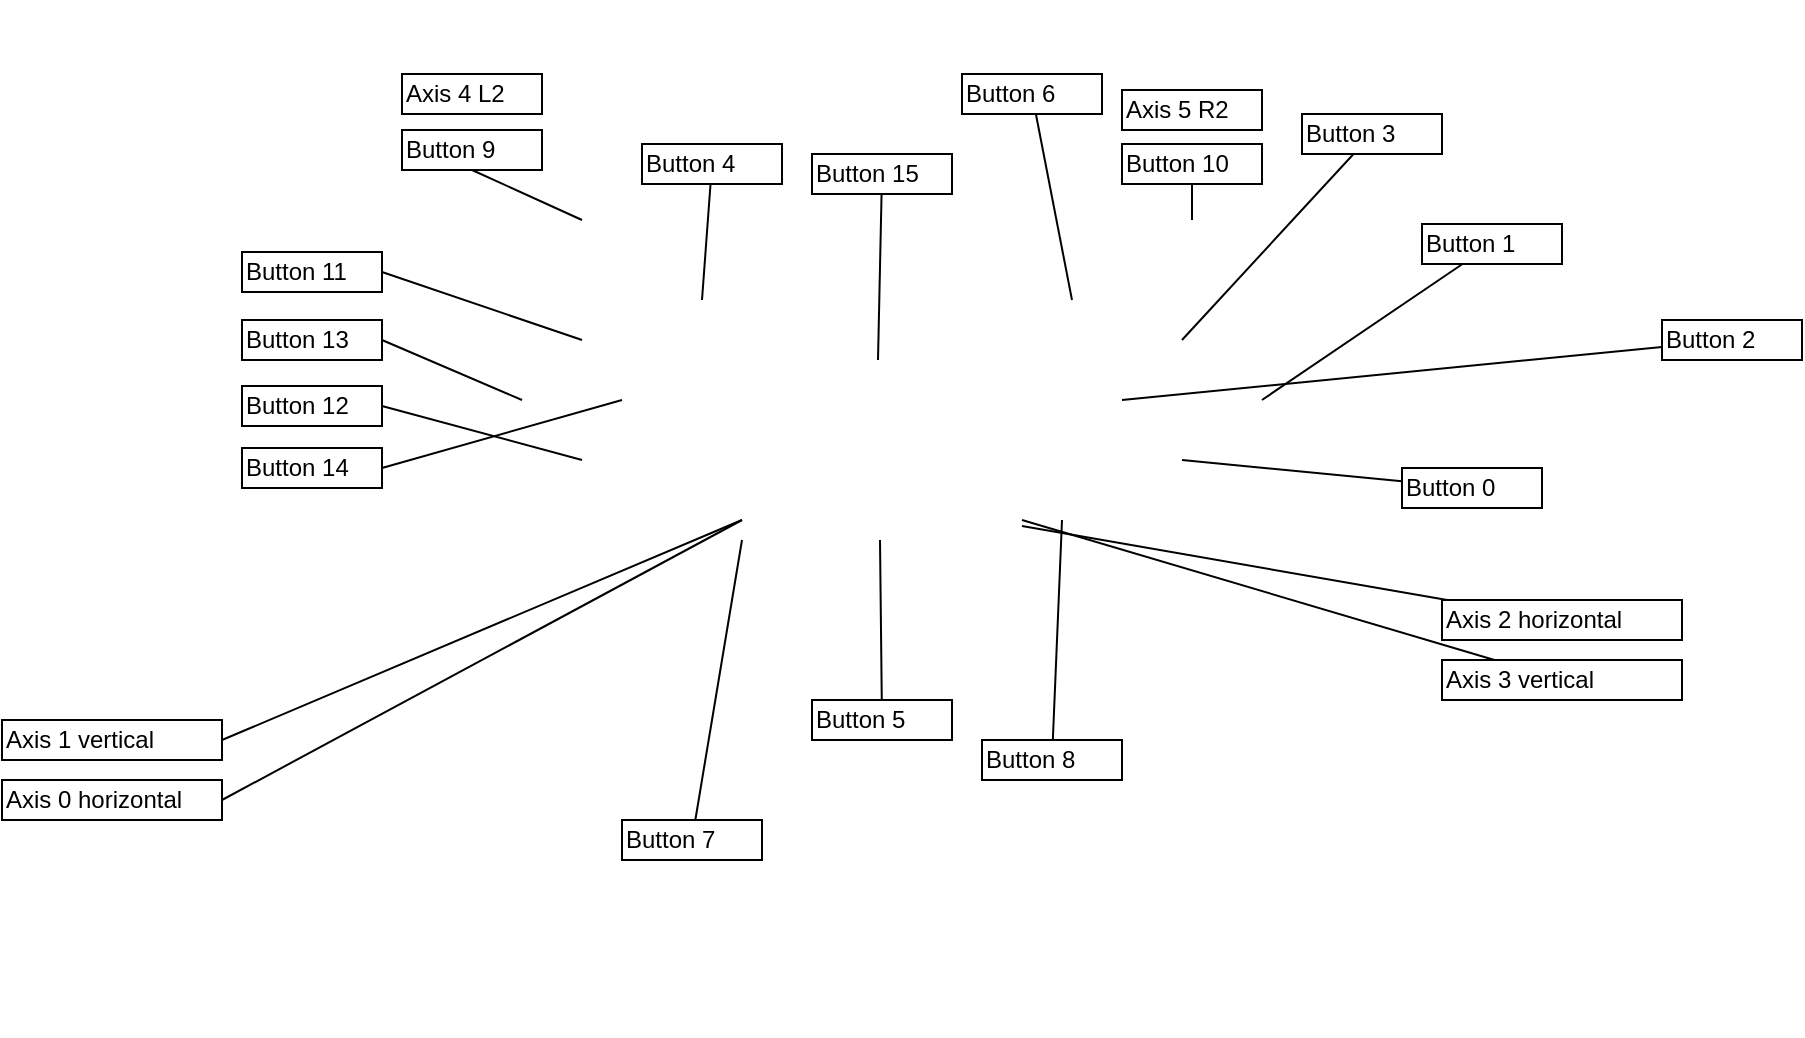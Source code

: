 <mxfile version="14.5.1" type="device"><diagram id="Ffvi_QSrjvWzo3CKpZvv" name="Page-1"><mxGraphModel dx="981" dy="574" grid="1" gridSize="10" guides="1" tooltips="1" connect="1" arrows="1" fold="1" page="1" pageScale="1" pageWidth="1169" pageHeight="827" math="0" shadow="0"><root><mxCell id="0"/><mxCell id="1" parent="0"/><mxCell id="JVu5PUd5khaX4Adzz07O-1" value="" style="shape=image;verticalLabelPosition=bottom;labelBackgroundColor=#ffffff;verticalAlign=top;aspect=fixed;imageAspect=0;image=https://easydrawingguides.com/wp-content/uploads/2020/07/PS4-Controller-Step-06.png;rotatable=0;cloneable=0;deletable=0;resizable=0;movable=0;connectable=0;allowArrows=0;" vertex="1" parent="1"><mxGeometry x="370" y="190" width="520" height="518" as="geometry"/></mxCell><mxCell id="JVu5PUd5khaX4Adzz07O-3" value="Button 1" style="rounded=0;whiteSpace=wrap;html=1;align=left;" vertex="1" parent="1"><mxGeometry x="900" y="302" width="70" height="20" as="geometry"/></mxCell><mxCell id="JVu5PUd5khaX4Adzz07O-4" value="Button 2" style="rounded=0;whiteSpace=wrap;html=1;align=left;" vertex="1" parent="1"><mxGeometry x="1020" y="350" width="70" height="20" as="geometry"/></mxCell><mxCell id="JVu5PUd5khaX4Adzz07O-5" value="Button 3" style="rounded=0;whiteSpace=wrap;html=1;align=left;" vertex="1" parent="1"><mxGeometry x="840" y="247" width="70" height="20" as="geometry"/></mxCell><mxCell id="JVu5PUd5khaX4Adzz07O-6" value="Button 4" style="rounded=0;whiteSpace=wrap;html=1;align=left;" vertex="1" parent="1"><mxGeometry x="510" y="262" width="70" height="20" as="geometry"/></mxCell><mxCell id="JVu5PUd5khaX4Adzz07O-7" value="Button 5" style="rounded=0;whiteSpace=wrap;html=1;align=left;" vertex="1" parent="1"><mxGeometry x="595" y="540" width="70" height="20" as="geometry"/></mxCell><mxCell id="JVu5PUd5khaX4Adzz07O-8" value="Button 6" style="rounded=0;whiteSpace=wrap;html=1;align=left;" vertex="1" parent="1"><mxGeometry x="670" y="227" width="70" height="20" as="geometry"/></mxCell><mxCell id="JVu5PUd5khaX4Adzz07O-9" value="Button 7" style="rounded=0;whiteSpace=wrap;html=1;align=left;" vertex="1" parent="1"><mxGeometry x="500" y="600" width="70" height="20" as="geometry"/></mxCell><mxCell id="JVu5PUd5khaX4Adzz07O-10" value="Button 8" style="rounded=0;whiteSpace=wrap;html=1;align=left;" vertex="1" parent="1"><mxGeometry x="680" y="560" width="70" height="20" as="geometry"/></mxCell><mxCell id="JVu5PUd5khaX4Adzz07O-11" value="Button 9" style="rounded=0;whiteSpace=wrap;html=1;align=left;" vertex="1" parent="1"><mxGeometry x="390" y="255" width="70" height="20" as="geometry"/></mxCell><mxCell id="JVu5PUd5khaX4Adzz07O-12" value="Button 10" style="rounded=0;whiteSpace=wrap;html=1;align=left;" vertex="1" parent="1"><mxGeometry x="750" y="262" width="70" height="20" as="geometry"/></mxCell><mxCell id="JVu5PUd5khaX4Adzz07O-13" value="Button 11" style="rounded=0;whiteSpace=wrap;html=1;align=left;" vertex="1" parent="1"><mxGeometry x="310" y="316" width="70" height="20" as="geometry"/></mxCell><mxCell id="JVu5PUd5khaX4Adzz07O-14" value="Button 12" style="rounded=0;whiteSpace=wrap;html=1;align=left;" vertex="1" parent="1"><mxGeometry x="310" y="383" width="70" height="20" as="geometry"/></mxCell><mxCell id="JVu5PUd5khaX4Adzz07O-16" value="Button 13" style="rounded=0;whiteSpace=wrap;html=1;align=left;" vertex="1" parent="1"><mxGeometry x="310" y="350" width="70" height="20" as="geometry"/></mxCell><mxCell id="JVu5PUd5khaX4Adzz07O-17" value="Button 14" style="rounded=0;whiteSpace=wrap;html=1;align=left;" vertex="1" parent="1"><mxGeometry x="310" y="414" width="70" height="20" as="geometry"/></mxCell><mxCell id="JVu5PUd5khaX4Adzz07O-18" value="Button 15" style="rounded=0;whiteSpace=wrap;html=1;align=left;" vertex="1" parent="1"><mxGeometry x="595" y="267" width="70" height="20" as="geometry"/></mxCell><mxCell id="JVu5PUd5khaX4Adzz07O-19" value="Axis 1 vertical" style="rounded=0;whiteSpace=wrap;html=1;align=left;" vertex="1" parent="1"><mxGeometry x="190" y="550" width="110" height="20" as="geometry"/></mxCell><mxCell id="JVu5PUd5khaX4Adzz07O-20" value="Axis 2 horizontal" style="rounded=0;whiteSpace=wrap;html=1;align=left;" vertex="1" parent="1"><mxGeometry x="910" y="490" width="120" height="20" as="geometry"/></mxCell><mxCell id="JVu5PUd5khaX4Adzz07O-21" value="Axis 3 vertical" style="rounded=0;whiteSpace=wrap;html=1;align=left;" vertex="1" parent="1"><mxGeometry x="910" y="520" width="120" height="20" as="geometry"/></mxCell><mxCell id="JVu5PUd5khaX4Adzz07O-22" value="Axis 4 L2" style="rounded=0;whiteSpace=wrap;html=1;align=left;" vertex="1" parent="1"><mxGeometry x="390" y="227" width="70" height="20" as="geometry"/></mxCell><mxCell id="JVu5PUd5khaX4Adzz07O-23" value="Axis 5 R2" style="rounded=0;whiteSpace=wrap;html=1;align=left;" vertex="1" parent="1"><mxGeometry x="750" y="235" width="70" height="20" as="geometry"/></mxCell><mxCell id="JVu5PUd5khaX4Adzz07O-26" value="" style="endArrow=none;html=1;exitX=1;exitY=0.5;exitDx=0;exitDy=0;" edge="1" parent="1" source="JVu5PUd5khaX4Adzz07O-13"><mxGeometry width="50" height="50" relative="1" as="geometry"><mxPoint x="320" y="270" as="sourcePoint"/><mxPoint x="480" y="360" as="targetPoint"/></mxGeometry></mxCell><mxCell id="JVu5PUd5khaX4Adzz07O-27" value="" style="endArrow=none;html=1;exitX=1;exitY=0.5;exitDx=0;exitDy=0;" edge="1" parent="1" source="JVu5PUd5khaX4Adzz07O-14"><mxGeometry width="50" height="50" relative="1" as="geometry"><mxPoint x="560" y="460" as="sourcePoint"/><mxPoint x="480" y="420" as="targetPoint"/></mxGeometry></mxCell><mxCell id="JVu5PUd5khaX4Adzz07O-28" value="" style="endArrow=none;html=1;exitX=1;exitY=0.5;exitDx=0;exitDy=0;" edge="1" parent="1" source="JVu5PUd5khaX4Adzz07O-16"><mxGeometry width="50" height="50" relative="1" as="geometry"><mxPoint x="560" y="460" as="sourcePoint"/><mxPoint x="450" y="390" as="targetPoint"/></mxGeometry></mxCell><mxCell id="JVu5PUd5khaX4Adzz07O-29" value="" style="endArrow=none;html=1;exitX=1;exitY=0.5;exitDx=0;exitDy=0;" edge="1" parent="1" source="JVu5PUd5khaX4Adzz07O-17"><mxGeometry width="50" height="50" relative="1" as="geometry"><mxPoint x="560" y="460" as="sourcePoint"/><mxPoint x="500" y="390" as="targetPoint"/></mxGeometry></mxCell><mxCell id="JVu5PUd5khaX4Adzz07O-30" value="Button 0" style="rounded=0;whiteSpace=wrap;html=1;align=left;" vertex="1" parent="1"><mxGeometry x="890" y="424" width="70" height="20" as="geometry"/></mxCell><mxCell id="JVu5PUd5khaX4Adzz07O-31" value="" style="endArrow=none;html=1;" edge="1" parent="1" source="JVu5PUd5khaX4Adzz07O-30"><mxGeometry width="50" height="50" relative="1" as="geometry"><mxPoint x="560" y="460" as="sourcePoint"/><mxPoint x="780" y="420" as="targetPoint"/></mxGeometry></mxCell><mxCell id="JVu5PUd5khaX4Adzz07O-32" value="" style="endArrow=none;html=1;" edge="1" parent="1" source="JVu5PUd5khaX4Adzz07O-3"><mxGeometry width="50" height="50" relative="1" as="geometry"><mxPoint x="560" y="460" as="sourcePoint"/><mxPoint x="820" y="390" as="targetPoint"/></mxGeometry></mxCell><mxCell id="JVu5PUd5khaX4Adzz07O-33" value="" style="endArrow=none;html=1;" edge="1" parent="1" source="JVu5PUd5khaX4Adzz07O-4"><mxGeometry width="50" height="50" relative="1" as="geometry"><mxPoint x="560" y="460" as="sourcePoint"/><mxPoint x="750" y="390" as="targetPoint"/></mxGeometry></mxCell><mxCell id="JVu5PUd5khaX4Adzz07O-34" value="" style="endArrow=none;html=1;" edge="1" parent="1" source="JVu5PUd5khaX4Adzz07O-5"><mxGeometry width="50" height="50" relative="1" as="geometry"><mxPoint x="560" y="460" as="sourcePoint"/><mxPoint x="780" y="360" as="targetPoint"/></mxGeometry></mxCell><mxCell id="JVu5PUd5khaX4Adzz07O-35" value="" style="endArrow=none;html=1;" edge="1" parent="1" target="JVu5PUd5khaX4Adzz07O-9"><mxGeometry width="50" height="50" relative="1" as="geometry"><mxPoint x="560" y="460" as="sourcePoint"/><mxPoint x="610" y="410" as="targetPoint"/></mxGeometry></mxCell><mxCell id="JVu5PUd5khaX4Adzz07O-36" value="" style="endArrow=none;html=1;" edge="1" parent="1" source="JVu5PUd5khaX4Adzz07O-10"><mxGeometry width="50" height="50" relative="1" as="geometry"><mxPoint x="560" y="460" as="sourcePoint"/><mxPoint x="720" y="450" as="targetPoint"/></mxGeometry></mxCell><mxCell id="JVu5PUd5khaX4Adzz07O-37" value="" style="endArrow=none;html=1;" edge="1" parent="1" source="JVu5PUd5khaX4Adzz07O-18"><mxGeometry width="50" height="50" relative="1" as="geometry"><mxPoint x="560" y="460" as="sourcePoint"/><mxPoint x="628" y="370" as="targetPoint"/></mxGeometry></mxCell><mxCell id="JVu5PUd5khaX4Adzz07O-40" value="" style="endArrow=none;html=1;" edge="1" parent="1" target="JVu5PUd5khaX4Adzz07O-6"><mxGeometry width="50" height="50" relative="1" as="geometry"><mxPoint x="540" y="340" as="sourcePoint"/><mxPoint x="610" y="410" as="targetPoint"/></mxGeometry></mxCell><mxCell id="JVu5PUd5khaX4Adzz07O-41" value="" style="endArrow=none;html=1;" edge="1" parent="1" target="JVu5PUd5khaX4Adzz07O-8"><mxGeometry width="50" height="50" relative="1" as="geometry"><mxPoint x="725" y="340" as="sourcePoint"/><mxPoint x="610" y="410" as="targetPoint"/></mxGeometry></mxCell><mxCell id="JVu5PUd5khaX4Adzz07O-42" value="" style="endArrow=none;html=1;entryX=0.5;entryY=1;entryDx=0;entryDy=0;" edge="1" parent="1" target="JVu5PUd5khaX4Adzz07O-11"><mxGeometry width="50" height="50" relative="1" as="geometry"><mxPoint x="480" y="300" as="sourcePoint"/><mxPoint x="610" y="410" as="targetPoint"/></mxGeometry></mxCell><mxCell id="JVu5PUd5khaX4Adzz07O-43" value="" style="endArrow=none;html=1;entryX=0.5;entryY=1;entryDx=0;entryDy=0;" edge="1" parent="1" target="JVu5PUd5khaX4Adzz07O-12"><mxGeometry width="50" height="50" relative="1" as="geometry"><mxPoint x="785" y="300" as="sourcePoint"/><mxPoint x="610" y="410" as="targetPoint"/></mxGeometry></mxCell><mxCell id="JVu5PUd5khaX4Adzz07O-44" value="" style="endArrow=none;html=1;" edge="1" parent="1" source="JVu5PUd5khaX4Adzz07O-7"><mxGeometry width="50" height="50" relative="1" as="geometry"><mxPoint x="560" y="460" as="sourcePoint"/><mxPoint x="629" y="460" as="targetPoint"/></mxGeometry></mxCell><mxCell id="JVu5PUd5khaX4Adzz07O-45" value="" style="endArrow=none;html=1;entryX=1;entryY=0.5;entryDx=0;entryDy=0;" edge="1" parent="1" target="JVu5PUd5khaX4Adzz07O-19"><mxGeometry width="50" height="50" relative="1" as="geometry"><mxPoint x="560" y="450" as="sourcePoint"/><mxPoint x="610" y="410" as="targetPoint"/></mxGeometry></mxCell><mxCell id="JVu5PUd5khaX4Adzz07O-46" value="Axis 0 horizontal" style="rounded=0;whiteSpace=wrap;html=1;align=left;" vertex="1" parent="1"><mxGeometry x="190" y="580" width="110" height="20" as="geometry"/></mxCell><mxCell id="JVu5PUd5khaX4Adzz07O-47" value="" style="endArrow=none;html=1;entryX=1;entryY=0.5;entryDx=0;entryDy=0;" edge="1" parent="1" target="JVu5PUd5khaX4Adzz07O-46"><mxGeometry width="50" height="50" relative="1" as="geometry"><mxPoint x="560" y="450" as="sourcePoint"/><mxPoint x="610" y="400" as="targetPoint"/></mxGeometry></mxCell><mxCell id="JVu5PUd5khaX4Adzz07O-48" value="" style="endArrow=none;html=1;" edge="1" parent="1" target="JVu5PUd5khaX4Adzz07O-20"><mxGeometry width="50" height="50" relative="1" as="geometry"><mxPoint x="700" y="453" as="sourcePoint"/><mxPoint x="750" y="403" as="targetPoint"/></mxGeometry></mxCell><mxCell id="JVu5PUd5khaX4Adzz07O-49" value="" style="endArrow=none;html=1;" edge="1" parent="1" target="JVu5PUd5khaX4Adzz07O-21"><mxGeometry width="50" height="50" relative="1" as="geometry"><mxPoint x="700" y="450" as="sourcePoint"/><mxPoint x="610" y="390" as="targetPoint"/></mxGeometry></mxCell></root></mxGraphModel></diagram></mxfile>